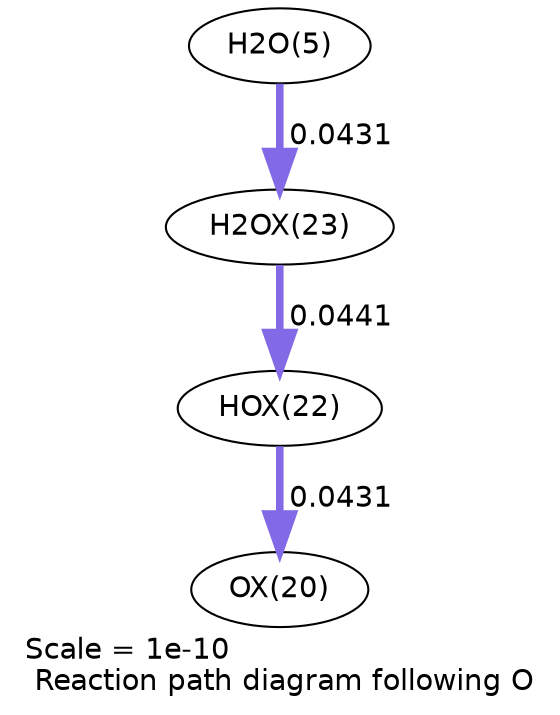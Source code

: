 digraph reaction_paths {
center=1;
s59 -> s57[fontname="Helvetica", penwidth=3.63, arrowsize=1.81, color="0.7, 0.543, 0.9"
, label=" 0.0431"];
s60 -> s59[fontname="Helvetica", penwidth=3.64, arrowsize=1.82, color="0.7, 0.544, 0.9"
, label=" 0.0441"];
s7 -> s60[fontname="Helvetica", penwidth=3.63, arrowsize=1.81, color="0.7, 0.543, 0.9"
, label=" 0.0431"];
s7 [ fontname="Helvetica", label="H2O(5)"];
s57 [ fontname="Helvetica", label="OX(20)"];
s59 [ fontname="Helvetica", label="HOX(22)"];
s60 [ fontname="Helvetica", label="H2OX(23)"];
 label = "Scale = 1e-10\l Reaction path diagram following O";
 fontname = "Helvetica";
}

